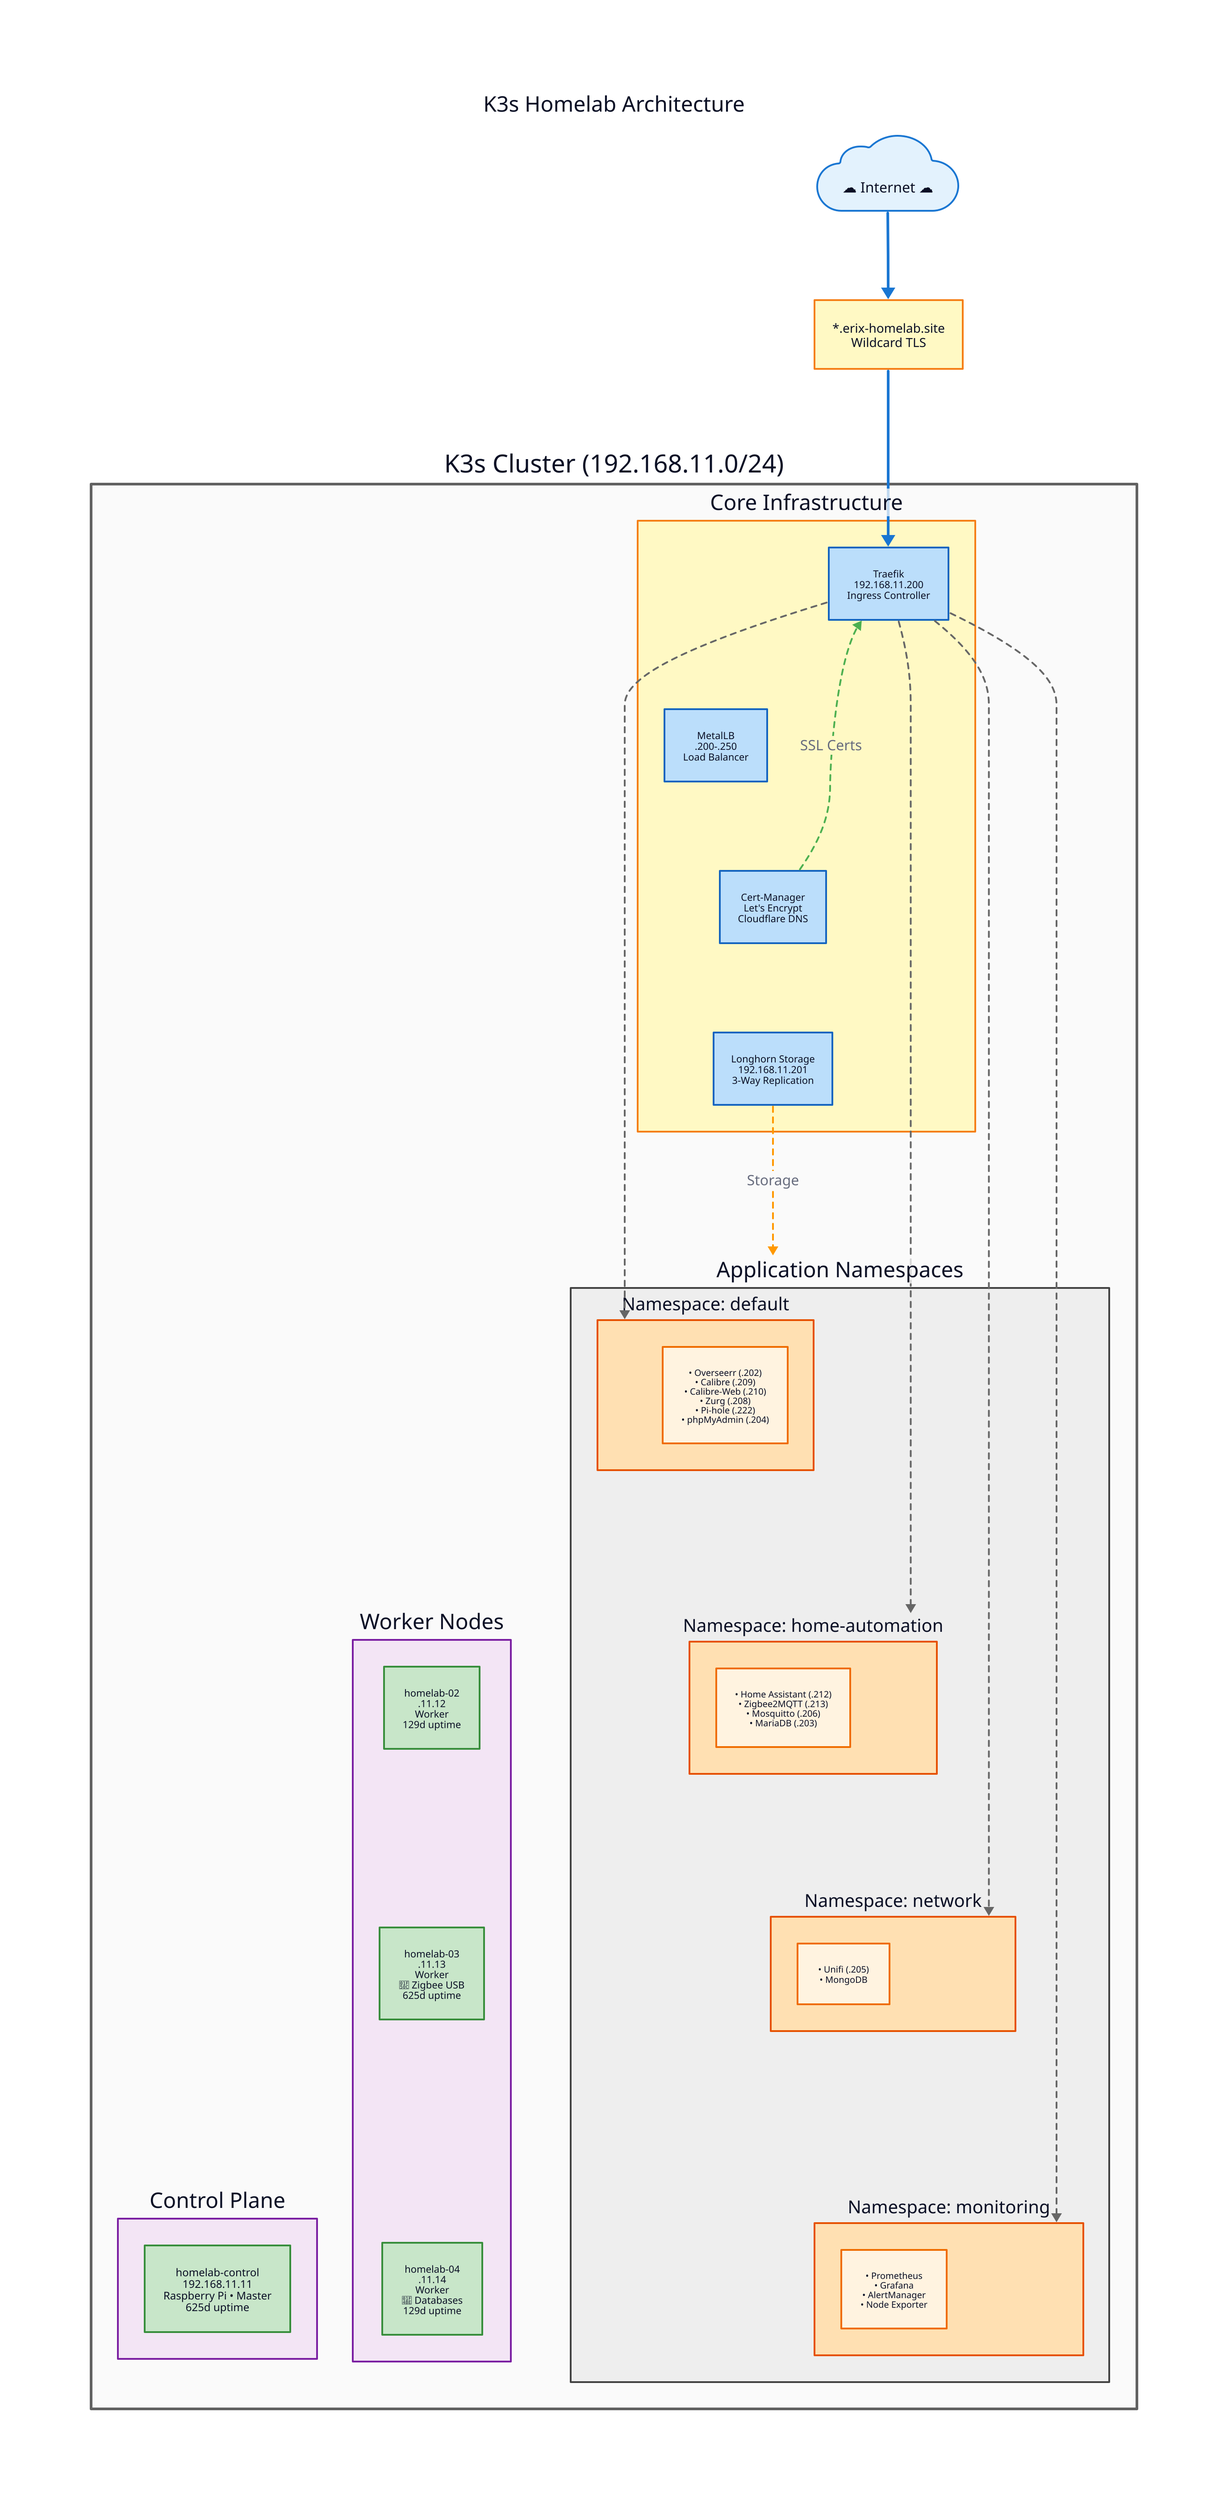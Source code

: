 direction: down

title: K3s Homelab Architecture {
  near: top-center
  shape: text
  style: {
    font-size: 24
    bold: true
  }
}

internet: {
  label: "☁ Internet ☁"
  shape: cloud
  style.fill: "#e3f2fd"
  style.stroke: "#1976d2"
  style.font-size: 16
}

domain: {
  label: "*.erix-homelab.site\nWildcard TLS"
  shape: rectangle
  style.fill: "#fff9c4"
  style.stroke: "#f57f17"
  style.font-size: 14
  style.bold: true
}

cluster: K3s Cluster (192.168.11.0/24) {
  style.fill: "#fafafa"
  style.stroke: "#616161"
  style.stroke-width: 3

  control_plane: Control Plane {
    style.fill: "#f3e5f5"
    style.stroke: "#7b1fa2"

    control_node: {
      label: "homelab-control\n192.168.11.11\nRaspberry Pi • Master\n625d uptime"
      shape: rectangle
      style.fill: "#c8e6c9"
      style.stroke: "#388e3c"
      style.font-size: 12
    }
  }

  workers: Worker Nodes {
    style.fill: "#f3e5f5"
    style.stroke: "#7b1fa2"

    worker2: {
      label: "homelab-02\n.11.12\nWorker\n129d uptime"
      shape: rectangle
      style.fill: "#c8e6c9"
      style.stroke: "#388e3c"
      style.font-size: 11
    }

    worker3: {
      label: "homelab-03\n.11.13\nWorker\n🔌 Zigbee USB\n625d uptime"
      shape: rectangle
      style.fill: "#c8e6c9"
      style.stroke: "#388e3c"
      style.font-size: 11
    }

    worker4: {
      label: "homelab-04\n.11.14\nWorker\n💾 Databases\n129d uptime"
      shape: rectangle
      style.fill: "#c8e6c9"
      style.stroke: "#388e3c"
      style.font-size: 11
    }

    worker2 -> worker3: {style.opacity: 0}
    worker3 -> worker4: {style.opacity: 0}
  }

  infrastructure: Core Infrastructure {
    style.fill: "#fff9c4"
    style.stroke: "#f57f17"

    traefik: {
      label: "Traefik\n192.168.11.200\nIngress Controller"
      shape: rectangle
      style.fill: "#bbdefb"
      style.stroke: "#1565c0"
      style.font-size: 11
      style.bold: true
    }

    metallb: {
      label: "MetalLB\n.200-.250\nLoad Balancer"
      shape: rectangle
      style.fill: "#bbdefb"
      style.stroke: "#1565c0"
      style.font-size: 11
      style.bold: true
    }

    certmanager: {
      label: "Cert-Manager\nLet's Encrypt\nCloudflare DNS"
      shape: rectangle
      style.fill: "#bbdefb"
      style.stroke: "#1565c0"
      style.font-size: 11
      style.bold: true
    }

    longhorn: {
      label: "Longhorn Storage\n192.168.11.201\n3-Way Replication"
      shape: rectangle
      style.fill: "#bbdefb"
      style.stroke: "#1565c0"
      style.font-size: 11
      style.bold: true
    }

    traefik -> metallb: {style.opacity: 0}
    metallb -> certmanager: {style.opacity: 0}
    certmanager -> longhorn: {style.opacity: 0}
  }

  namespaces: Application Namespaces {
    style.fill: "#eeeeee"
    style.stroke: "#424242"

    ns_default: "Namespace: default" {
      style.fill: "#ffe0b2"
      style.stroke: "#e65100"

      default_apps: {
        label: "• Overseerr (.202)\n• Calibre (.209)\n• Calibre-Web (.210)\n• Zurg (.208)\n• Pi-hole (.222)\n• phpMyAdmin (.204)"
        shape: rectangle
        style.fill: "#fff3e0"
        style.stroke: "#ef6c00"
        style.font-size: 10
      }
    }

    ns_ha: "Namespace: home-automation" {
      style.fill: "#ffe0b2"
      style.stroke: "#e65100"

      ha_apps: {
        label: "• Home Assistant (.212)\n• Zigbee2MQTT (.213)\n• Mosquitto (.206)\n• MariaDB (.203)"
        shape: rectangle
        style.fill: "#fff3e0"
        style.stroke: "#ef6c00"
        style.font-size: 10
      }
    }

    ns_network: "Namespace: network" {
      style.fill: "#ffe0b2"
      style.stroke: "#e65100"

      network_apps: {
        label: "• Unifi (.205)\n• MongoDB"
        shape: rectangle
        style.fill: "#fff3e0"
        style.stroke: "#ef6c00"
        style.font-size: 10
      }
    }

    ns_monitoring: "Namespace: monitoring" {
      style.fill: "#ffe0b2"
      style.stroke: "#e65100"

      monitoring_apps: {
        label: "• Prometheus\n• Grafana\n• AlertManager\n• Node Exporter"
        shape: rectangle
        style.fill: "#fff3e0"
        style.stroke: "#ef6c00"
        style.font-size: 10
      }
    }

    ns_default -> ns_ha: {style.opacity: 0}
    ns_ha -> ns_network: {style.opacity: 0}
    ns_network -> ns_monitoring: {style.opacity: 0}
  }
}

# Connections
internet -> domain: {
  style.stroke-width: 3
  style.stroke: "#1976d2"
}

domain -> cluster.infrastructure.traefik: {
  style.stroke-width: 3
  style.stroke: "#1976d2"
}

cluster.infrastructure.traefik -> cluster.namespaces.ns_default: {
  style.stroke-dash: 3
  style.stroke: "#666"
}

cluster.infrastructure.traefik -> cluster.namespaces.ns_ha: {
  style.stroke-dash: 3
  style.stroke: "#666"
}

cluster.infrastructure.traefik -> cluster.namespaces.ns_network: {
  style.stroke-dash: 3
  style.stroke: "#666"
}

cluster.infrastructure.traefik -> cluster.namespaces.ns_monitoring: {
  style.stroke-dash: 3
  style.stroke: "#666"
}

cluster.infrastructure.certmanager -> cluster.infrastructure.traefik: "SSL Certs" {
  style.stroke-dash: 3
  style.stroke: "#4caf50"
}

cluster.infrastructure.longhorn -> cluster.namespaces: "Storage" {
  style.stroke-dash: 3
  style.stroke: "#ff9800"
}
